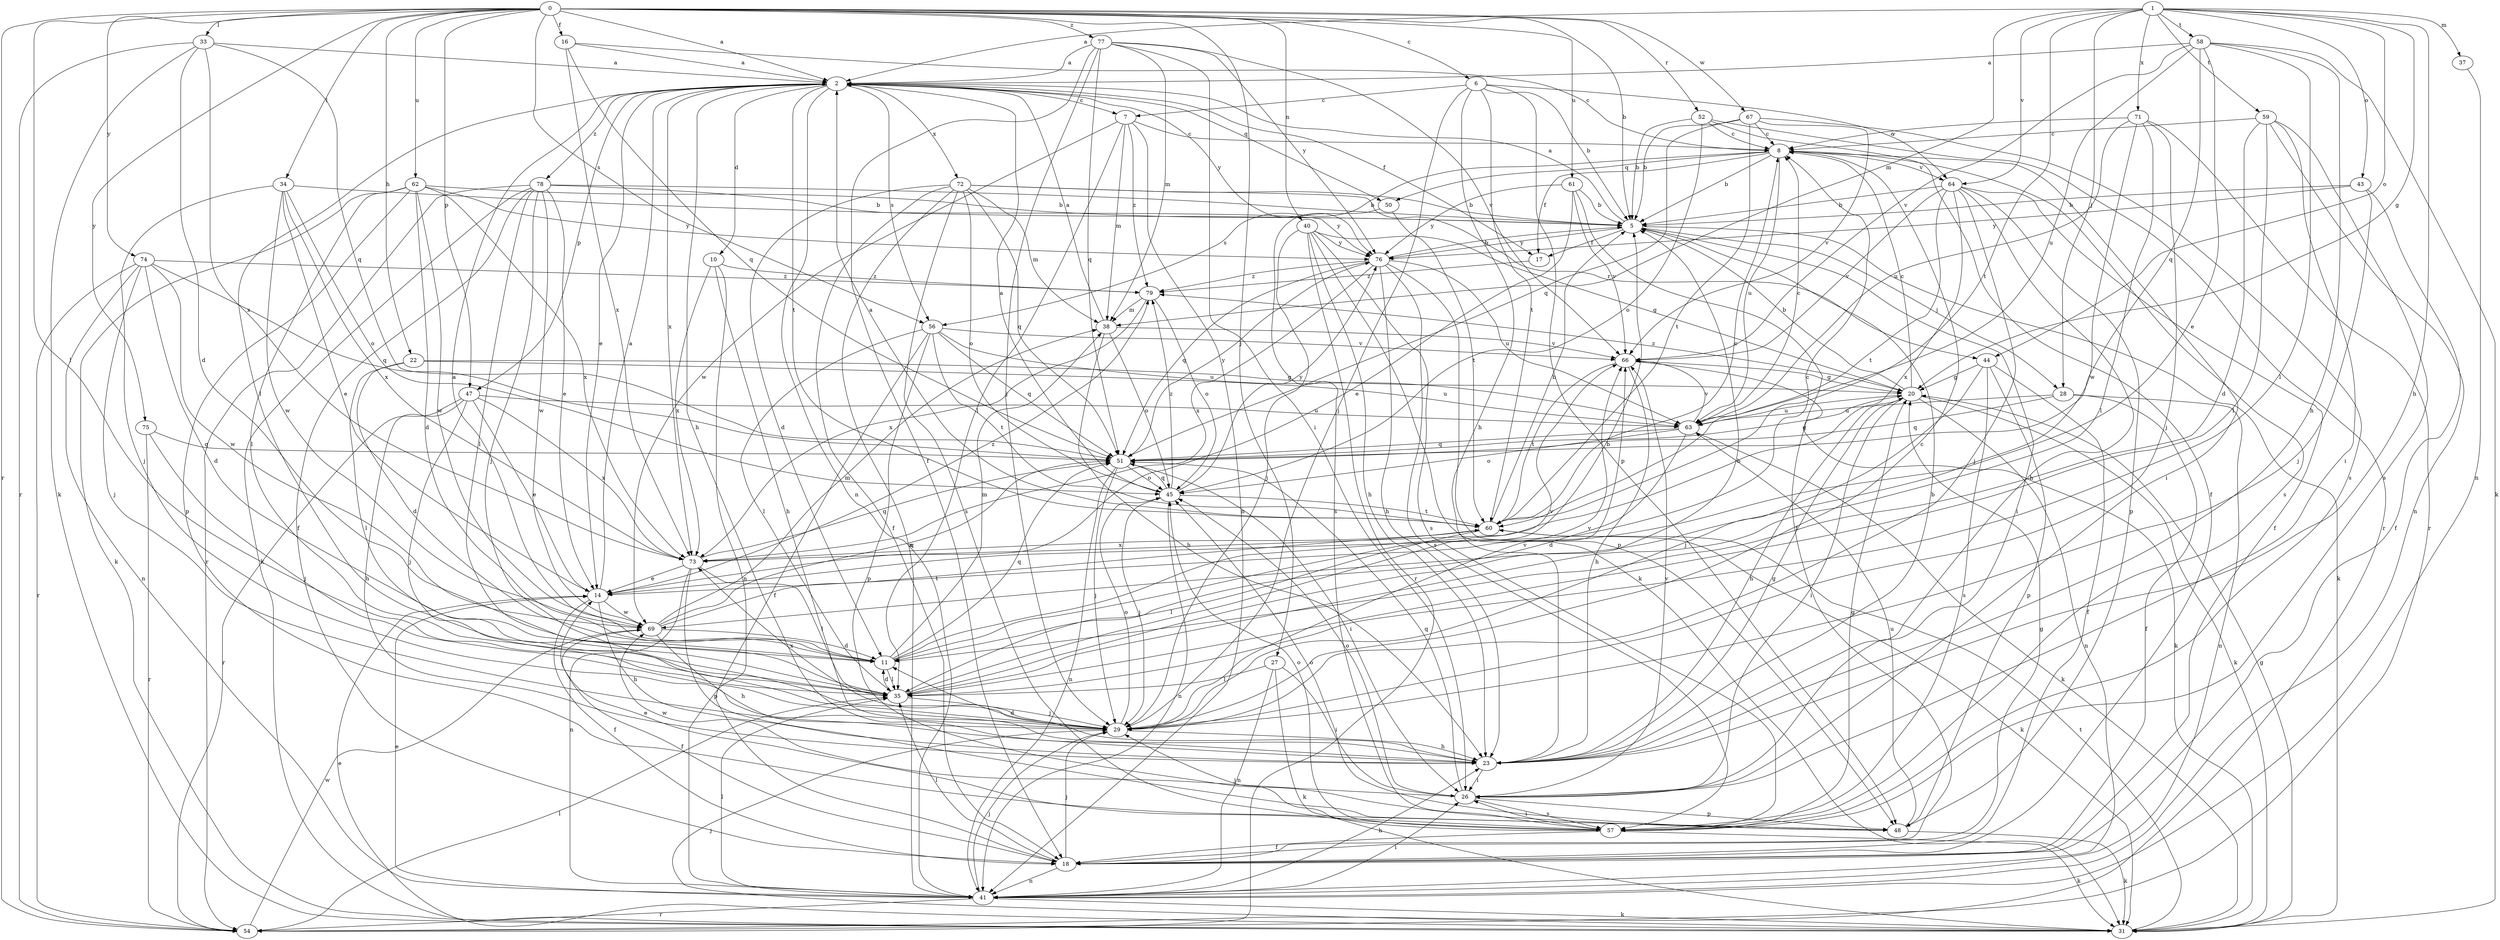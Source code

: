 strict digraph  {
0;
1;
2;
5;
6;
7;
8;
10;
11;
14;
16;
17;
18;
20;
22;
23;
26;
27;
28;
29;
31;
33;
34;
35;
37;
38;
40;
41;
43;
44;
45;
47;
48;
50;
51;
52;
54;
56;
57;
58;
59;
60;
61;
62;
63;
64;
66;
67;
69;
71;
72;
73;
74;
75;
76;
77;
78;
79;
0 -> 2  [label=a];
0 -> 5  [label=b];
0 -> 6  [label=c];
0 -> 16  [label=f];
0 -> 22  [label=h];
0 -> 27  [label=j];
0 -> 33  [label=l];
0 -> 34  [label=l];
0 -> 35  [label=l];
0 -> 40  [label=n];
0 -> 47  [label=p];
0 -> 52  [label=r];
0 -> 54  [label=r];
0 -> 56  [label=s];
0 -> 61  [label=u];
0 -> 62  [label=u];
0 -> 67  [label=w];
0 -> 74  [label=y];
0 -> 75  [label=y];
0 -> 77  [label=z];
1 -> 2  [label=a];
1 -> 20  [label=g];
1 -> 23  [label=h];
1 -> 28  [label=j];
1 -> 37  [label=m];
1 -> 38  [label=m];
1 -> 43  [label=o];
1 -> 44  [label=o];
1 -> 58  [label=t];
1 -> 59  [label=t];
1 -> 60  [label=t];
1 -> 64  [label=v];
1 -> 71  [label=x];
2 -> 7  [label=c];
2 -> 10  [label=d];
2 -> 14  [label=e];
2 -> 17  [label=f];
2 -> 23  [label=h];
2 -> 35  [label=l];
2 -> 41  [label=n];
2 -> 47  [label=p];
2 -> 50  [label=q];
2 -> 56  [label=s];
2 -> 60  [label=t];
2 -> 72  [label=x];
2 -> 73  [label=x];
2 -> 76  [label=y];
2 -> 78  [label=z];
5 -> 2  [label=a];
5 -> 17  [label=f];
5 -> 26  [label=i];
5 -> 28  [label=j];
5 -> 31  [label=k];
5 -> 76  [label=y];
6 -> 5  [label=b];
6 -> 7  [label=c];
6 -> 23  [label=h];
6 -> 29  [label=j];
6 -> 48  [label=p];
6 -> 60  [label=t];
6 -> 64  [label=v];
7 -> 8  [label=c];
7 -> 35  [label=l];
7 -> 38  [label=m];
7 -> 41  [label=n];
7 -> 69  [label=w];
7 -> 79  [label=z];
8 -> 5  [label=b];
8 -> 17  [label=f];
8 -> 26  [label=i];
8 -> 50  [label=q];
8 -> 56  [label=s];
8 -> 57  [label=s];
8 -> 63  [label=u];
8 -> 64  [label=v];
10 -> 23  [label=h];
10 -> 41  [label=n];
10 -> 73  [label=x];
10 -> 79  [label=z];
11 -> 2  [label=a];
11 -> 5  [label=b];
11 -> 35  [label=l];
11 -> 38  [label=m];
11 -> 51  [label=q];
11 -> 66  [label=v];
14 -> 2  [label=a];
14 -> 8  [label=c];
14 -> 18  [label=f];
14 -> 23  [label=h];
14 -> 69  [label=w];
14 -> 79  [label=z];
16 -> 2  [label=a];
16 -> 8  [label=c];
16 -> 51  [label=q];
16 -> 73  [label=x];
17 -> 79  [label=z];
18 -> 20  [label=g];
18 -> 29  [label=j];
18 -> 35  [label=l];
18 -> 41  [label=n];
20 -> 5  [label=b];
20 -> 8  [label=c];
20 -> 23  [label=h];
20 -> 26  [label=i];
20 -> 31  [label=k];
20 -> 41  [label=n];
20 -> 63  [label=u];
20 -> 79  [label=z];
22 -> 11  [label=d];
22 -> 20  [label=g];
22 -> 35  [label=l];
22 -> 63  [label=u];
23 -> 5  [label=b];
23 -> 11  [label=d];
23 -> 20  [label=g];
23 -> 26  [label=i];
26 -> 45  [label=o];
26 -> 48  [label=p];
26 -> 51  [label=q];
26 -> 57  [label=s];
26 -> 66  [label=v];
26 -> 69  [label=w];
27 -> 26  [label=i];
27 -> 31  [label=k];
27 -> 35  [label=l];
27 -> 41  [label=n];
28 -> 18  [label=f];
28 -> 41  [label=n];
28 -> 51  [label=q];
28 -> 63  [label=u];
29 -> 8  [label=c];
29 -> 23  [label=h];
29 -> 45  [label=o];
29 -> 66  [label=v];
29 -> 73  [label=x];
31 -> 14  [label=e];
31 -> 20  [label=g];
31 -> 29  [label=j];
31 -> 60  [label=t];
33 -> 2  [label=a];
33 -> 11  [label=d];
33 -> 31  [label=k];
33 -> 51  [label=q];
33 -> 54  [label=r];
33 -> 73  [label=x];
34 -> 5  [label=b];
34 -> 14  [label=e];
34 -> 29  [label=j];
34 -> 45  [label=o];
34 -> 69  [label=w];
34 -> 73  [label=x];
35 -> 5  [label=b];
35 -> 11  [label=d];
35 -> 29  [label=j];
35 -> 66  [label=v];
37 -> 41  [label=n];
38 -> 2  [label=a];
38 -> 23  [label=h];
38 -> 45  [label=o];
38 -> 66  [label=v];
40 -> 20  [label=g];
40 -> 23  [label=h];
40 -> 29  [label=j];
40 -> 31  [label=k];
40 -> 54  [label=r];
40 -> 57  [label=s];
40 -> 76  [label=y];
41 -> 14  [label=e];
41 -> 23  [label=h];
41 -> 26  [label=i];
41 -> 29  [label=j];
41 -> 31  [label=k];
41 -> 35  [label=l];
41 -> 54  [label=r];
43 -> 5  [label=b];
43 -> 18  [label=f];
43 -> 29  [label=j];
43 -> 76  [label=y];
44 -> 18  [label=f];
44 -> 20  [label=g];
44 -> 29  [label=j];
44 -> 48  [label=p];
44 -> 57  [label=s];
45 -> 2  [label=a];
45 -> 29  [label=j];
45 -> 41  [label=n];
45 -> 51  [label=q];
45 -> 60  [label=t];
45 -> 76  [label=y];
45 -> 79  [label=z];
47 -> 14  [label=e];
47 -> 23  [label=h];
47 -> 29  [label=j];
47 -> 54  [label=r];
47 -> 63  [label=u];
47 -> 73  [label=x];
48 -> 31  [label=k];
48 -> 45  [label=o];
48 -> 63  [label=u];
50 -> 57  [label=s];
50 -> 60  [label=t];
51 -> 20  [label=g];
51 -> 26  [label=i];
51 -> 29  [label=j];
51 -> 41  [label=n];
51 -> 45  [label=o];
51 -> 76  [label=y];
52 -> 5  [label=b];
52 -> 8  [label=c];
52 -> 18  [label=f];
52 -> 45  [label=o];
52 -> 54  [label=r];
54 -> 35  [label=l];
54 -> 69  [label=w];
56 -> 18  [label=f];
56 -> 35  [label=l];
56 -> 48  [label=p];
56 -> 51  [label=q];
56 -> 60  [label=t];
56 -> 63  [label=u];
56 -> 66  [label=v];
57 -> 14  [label=e];
57 -> 18  [label=f];
57 -> 20  [label=g];
57 -> 26  [label=i];
57 -> 29  [label=j];
57 -> 31  [label=k];
57 -> 45  [label=o];
58 -> 2  [label=a];
58 -> 14  [label=e];
58 -> 23  [label=h];
58 -> 31  [label=k];
58 -> 35  [label=l];
58 -> 51  [label=q];
58 -> 63  [label=u];
58 -> 66  [label=v];
59 -> 8  [label=c];
59 -> 11  [label=d];
59 -> 26  [label=i];
59 -> 35  [label=l];
59 -> 41  [label=n];
59 -> 57  [label=s];
60 -> 2  [label=a];
60 -> 5  [label=b];
60 -> 8  [label=c];
60 -> 31  [label=k];
60 -> 35  [label=l];
60 -> 73  [label=x];
61 -> 5  [label=b];
61 -> 14  [label=e];
61 -> 18  [label=f];
61 -> 66  [label=v];
61 -> 76  [label=y];
62 -> 5  [label=b];
62 -> 11  [label=d];
62 -> 31  [label=k];
62 -> 35  [label=l];
62 -> 48  [label=p];
62 -> 69  [label=w];
62 -> 73  [label=x];
62 -> 76  [label=y];
63 -> 8  [label=c];
63 -> 11  [label=d];
63 -> 31  [label=k];
63 -> 45  [label=o];
63 -> 51  [label=q];
63 -> 66  [label=v];
64 -> 5  [label=b];
64 -> 18  [label=f];
64 -> 23  [label=h];
64 -> 29  [label=j];
64 -> 48  [label=p];
64 -> 60  [label=t];
64 -> 66  [label=v];
64 -> 73  [label=x];
66 -> 20  [label=g];
66 -> 23  [label=h];
66 -> 31  [label=k];
66 -> 60  [label=t];
67 -> 5  [label=b];
67 -> 8  [label=c];
67 -> 51  [label=q];
67 -> 57  [label=s];
67 -> 60  [label=t];
67 -> 66  [label=v];
69 -> 11  [label=d];
69 -> 18  [label=f];
69 -> 23  [label=h];
69 -> 38  [label=m];
69 -> 51  [label=q];
69 -> 60  [label=t];
71 -> 8  [label=c];
71 -> 29  [label=j];
71 -> 35  [label=l];
71 -> 54  [label=r];
71 -> 63  [label=u];
71 -> 69  [label=w];
72 -> 5  [label=b];
72 -> 11  [label=d];
72 -> 18  [label=f];
72 -> 38  [label=m];
72 -> 41  [label=n];
72 -> 45  [label=o];
72 -> 51  [label=q];
72 -> 57  [label=s];
72 -> 44  [label=r];
73 -> 14  [label=e];
73 -> 35  [label=l];
73 -> 41  [label=n];
73 -> 48  [label=p];
73 -> 51  [label=q];
74 -> 11  [label=d];
74 -> 29  [label=j];
74 -> 41  [label=n];
74 -> 51  [label=q];
74 -> 54  [label=r];
74 -> 69  [label=w];
74 -> 79  [label=z];
75 -> 29  [label=j];
75 -> 51  [label=q];
75 -> 54  [label=r];
76 -> 5  [label=b];
76 -> 23  [label=h];
76 -> 48  [label=p];
76 -> 51  [label=q];
76 -> 57  [label=s];
76 -> 63  [label=u];
76 -> 73  [label=x];
76 -> 79  [label=z];
77 -> 2  [label=a];
77 -> 18  [label=f];
77 -> 26  [label=i];
77 -> 29  [label=j];
77 -> 38  [label=m];
77 -> 51  [label=q];
77 -> 66  [label=v];
77 -> 76  [label=y];
78 -> 5  [label=b];
78 -> 14  [label=e];
78 -> 18  [label=f];
78 -> 29  [label=j];
78 -> 31  [label=k];
78 -> 35  [label=l];
78 -> 54  [label=r];
78 -> 69  [label=w];
78 -> 76  [label=y];
79 -> 38  [label=m];
79 -> 45  [label=o];
79 -> 73  [label=x];
}
